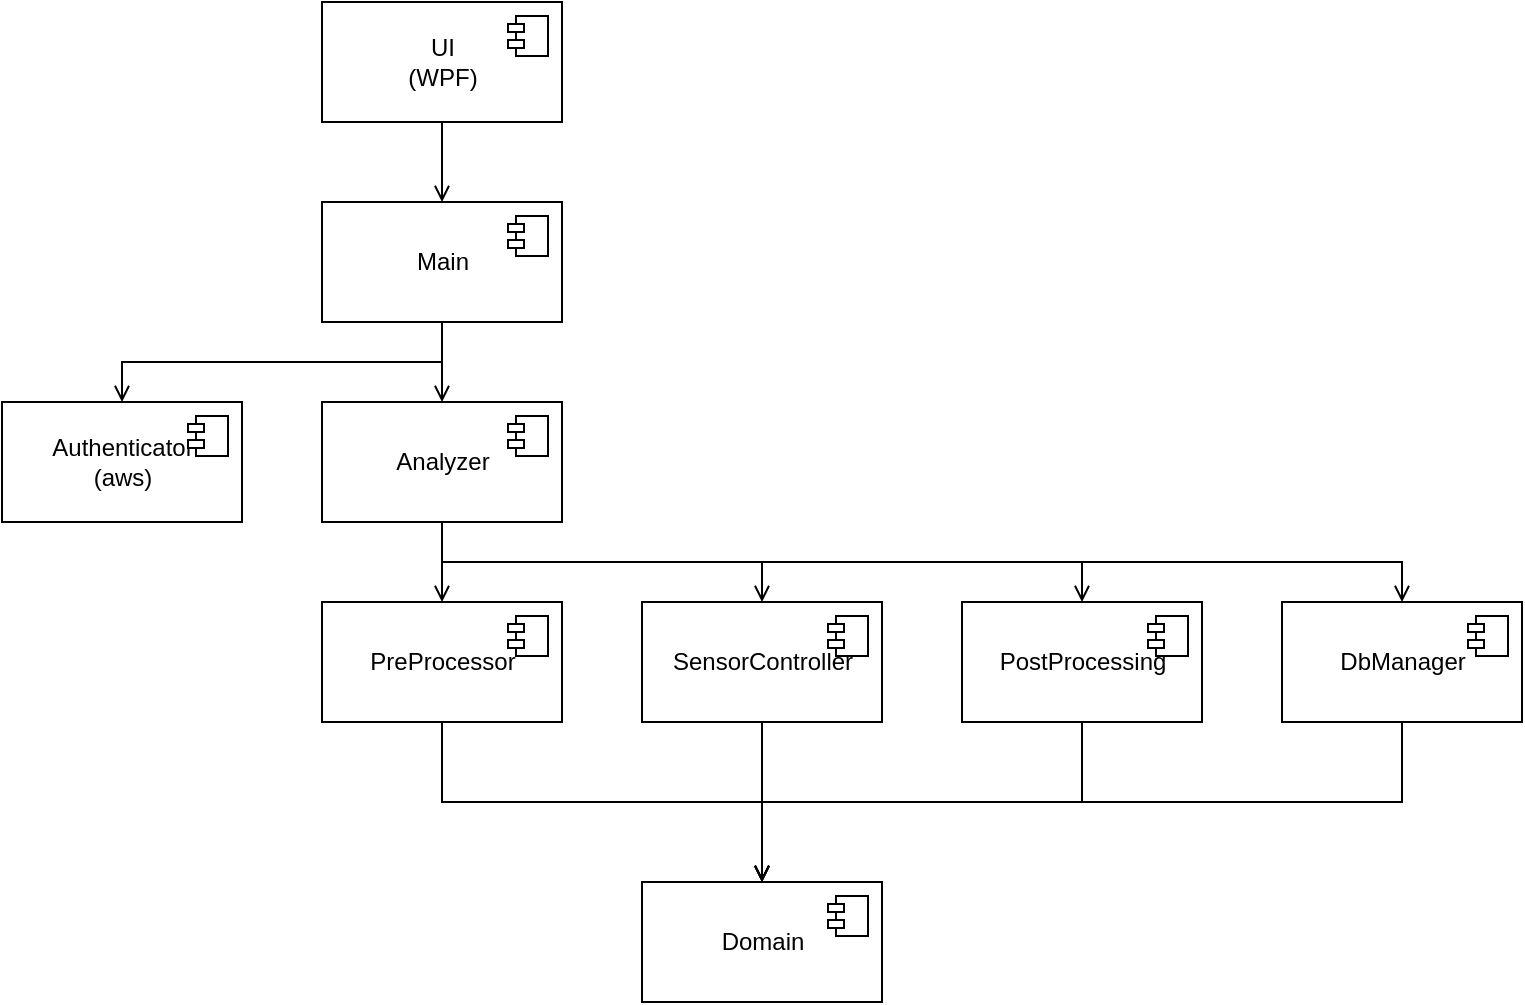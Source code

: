 <mxfile version="20.7.4" type="device"><diagram id="VPgSfZ41YNWCRvAjjhou" name="UML-Components"><mxGraphModel dx="2049" dy="2021" grid="1" gridSize="10" guides="1" tooltips="1" connect="1" arrows="1" fold="1" page="1" pageScale="1" pageWidth="1169" pageHeight="827" math="0" shadow="0"><root><mxCell id="0"/><mxCell id="1" parent="0"/><mxCell id="qett_lgKr8VNCH2X0w1S-33" style="edgeStyle=orthogonalEdgeStyle;rounded=0;orthogonalLoop=1;jettySize=auto;html=1;exitX=0.5;exitY=1;exitDx=0;exitDy=0;endArrow=open;endFill=0;" edge="1" parent="1" source="qett_lgKr8VNCH2X0w1S-1" target="qett_lgKr8VNCH2X0w1S-9"><mxGeometry relative="1" as="geometry"/></mxCell><mxCell id="qett_lgKr8VNCH2X0w1S-1" value="UI&lt;br&gt;(WPF)" style="html=1;dropTarget=0;" vertex="1" parent="1"><mxGeometry x="360" y="-660" width="120" height="60" as="geometry"/></mxCell><mxCell id="qett_lgKr8VNCH2X0w1S-2" value="" style="shape=module;jettyWidth=8;jettyHeight=4;" vertex="1" parent="qett_lgKr8VNCH2X0w1S-1"><mxGeometry x="1" width="20" height="20" relative="1" as="geometry"><mxPoint x="-27" y="7" as="offset"/></mxGeometry></mxCell><mxCell id="qett_lgKr8VNCH2X0w1S-3" value="Authenticator&lt;br&gt;(aws)" style="html=1;dropTarget=0;" vertex="1" parent="1"><mxGeometry x="200" y="-460" width="120" height="60" as="geometry"/></mxCell><mxCell id="qett_lgKr8VNCH2X0w1S-4" value="" style="shape=module;jettyWidth=8;jettyHeight=4;" vertex="1" parent="qett_lgKr8VNCH2X0w1S-3"><mxGeometry x="1" width="20" height="20" relative="1" as="geometry"><mxPoint x="-27" y="7" as="offset"/></mxGeometry></mxCell><mxCell id="qett_lgKr8VNCH2X0w1S-27" style="edgeStyle=orthogonalEdgeStyle;rounded=0;orthogonalLoop=1;jettySize=auto;html=1;exitX=0.5;exitY=1;exitDx=0;exitDy=0;endArrow=open;endFill=0;" edge="1" parent="1" source="qett_lgKr8VNCH2X0w1S-5" target="qett_lgKr8VNCH2X0w1S-11"><mxGeometry relative="1" as="geometry"><Array as="points"><mxPoint x="420" y="-260"/><mxPoint x="580" y="-260"/></Array></mxGeometry></mxCell><mxCell id="qett_lgKr8VNCH2X0w1S-5" value="PreProcessor" style="html=1;dropTarget=0;" vertex="1" parent="1"><mxGeometry x="360" y="-360" width="120" height="60" as="geometry"/></mxCell><mxCell id="qett_lgKr8VNCH2X0w1S-6" value="" style="shape=module;jettyWidth=8;jettyHeight=4;" vertex="1" parent="qett_lgKr8VNCH2X0w1S-5"><mxGeometry x="1" width="20" height="20" relative="1" as="geometry"><mxPoint x="-27" y="7" as="offset"/></mxGeometry></mxCell><mxCell id="qett_lgKr8VNCH2X0w1S-28" style="edgeStyle=orthogonalEdgeStyle;rounded=0;orthogonalLoop=1;jettySize=auto;html=1;exitX=0.5;exitY=1;exitDx=0;exitDy=0;endArrow=open;endFill=0;" edge="1" parent="1" source="qett_lgKr8VNCH2X0w1S-7" target="qett_lgKr8VNCH2X0w1S-11"><mxGeometry relative="1" as="geometry"/></mxCell><mxCell id="qett_lgKr8VNCH2X0w1S-7" value="SensorController" style="html=1;dropTarget=0;" vertex="1" parent="1"><mxGeometry x="520" y="-360" width="120" height="60" as="geometry"/></mxCell><mxCell id="qett_lgKr8VNCH2X0w1S-8" value="" style="shape=module;jettyWidth=8;jettyHeight=4;" vertex="1" parent="qett_lgKr8VNCH2X0w1S-7"><mxGeometry x="1" width="20" height="20" relative="1" as="geometry"><mxPoint x="-27" y="7" as="offset"/></mxGeometry></mxCell><mxCell id="qett_lgKr8VNCH2X0w1S-22" style="edgeStyle=orthogonalEdgeStyle;rounded=0;orthogonalLoop=1;jettySize=auto;html=1;exitX=0.5;exitY=1;exitDx=0;exitDy=0;entryX=0.5;entryY=0;entryDx=0;entryDy=0;endArrow=open;endFill=0;" edge="1" parent="1" source="qett_lgKr8VNCH2X0w1S-9" target="qett_lgKr8VNCH2X0w1S-13"><mxGeometry relative="1" as="geometry"/></mxCell><mxCell id="qett_lgKr8VNCH2X0w1S-32" style="edgeStyle=orthogonalEdgeStyle;rounded=0;orthogonalLoop=1;jettySize=auto;html=1;exitX=0.5;exitY=1;exitDx=0;exitDy=0;endArrow=open;endFill=0;" edge="1" parent="1" source="qett_lgKr8VNCH2X0w1S-9" target="qett_lgKr8VNCH2X0w1S-3"><mxGeometry relative="1" as="geometry"/></mxCell><mxCell id="qett_lgKr8VNCH2X0w1S-9" value="Main" style="html=1;dropTarget=0;" vertex="1" parent="1"><mxGeometry x="360" y="-560" width="120" height="60" as="geometry"/></mxCell><mxCell id="qett_lgKr8VNCH2X0w1S-10" value="" style="shape=module;jettyWidth=8;jettyHeight=4;" vertex="1" parent="qett_lgKr8VNCH2X0w1S-9"><mxGeometry x="1" width="20" height="20" relative="1" as="geometry"><mxPoint x="-27" y="7" as="offset"/></mxGeometry></mxCell><mxCell id="qett_lgKr8VNCH2X0w1S-11" value="Domain" style="html=1;dropTarget=0;" vertex="1" parent="1"><mxGeometry x="520" y="-220" width="120" height="60" as="geometry"/></mxCell><mxCell id="qett_lgKr8VNCH2X0w1S-12" value="" style="shape=module;jettyWidth=8;jettyHeight=4;" vertex="1" parent="qett_lgKr8VNCH2X0w1S-11"><mxGeometry x="1" width="20" height="20" relative="1" as="geometry"><mxPoint x="-27" y="7" as="offset"/></mxGeometry></mxCell><mxCell id="qett_lgKr8VNCH2X0w1S-23" style="edgeStyle=orthogonalEdgeStyle;rounded=0;orthogonalLoop=1;jettySize=auto;html=1;exitX=0.5;exitY=1;exitDx=0;exitDy=0;endArrow=open;endFill=0;" edge="1" parent="1" source="qett_lgKr8VNCH2X0w1S-13" target="qett_lgKr8VNCH2X0w1S-5"><mxGeometry relative="1" as="geometry"/></mxCell><mxCell id="qett_lgKr8VNCH2X0w1S-24" style="edgeStyle=orthogonalEdgeStyle;rounded=0;orthogonalLoop=1;jettySize=auto;html=1;exitX=0.5;exitY=1;exitDx=0;exitDy=0;endArrow=open;endFill=0;" edge="1" parent="1" source="qett_lgKr8VNCH2X0w1S-13" target="qett_lgKr8VNCH2X0w1S-7"><mxGeometry relative="1" as="geometry"><Array as="points"><mxPoint x="420" y="-380"/><mxPoint x="580" y="-380"/></Array></mxGeometry></mxCell><mxCell id="qett_lgKr8VNCH2X0w1S-25" style="edgeStyle=orthogonalEdgeStyle;rounded=0;orthogonalLoop=1;jettySize=auto;html=1;exitX=0.5;exitY=1;exitDx=0;exitDy=0;endArrow=open;endFill=0;" edge="1" parent="1" source="qett_lgKr8VNCH2X0w1S-13" target="qett_lgKr8VNCH2X0w1S-17"><mxGeometry relative="1" as="geometry"><Array as="points"><mxPoint x="420" y="-380"/><mxPoint x="740" y="-380"/></Array></mxGeometry></mxCell><mxCell id="qett_lgKr8VNCH2X0w1S-26" style="edgeStyle=orthogonalEdgeStyle;rounded=0;orthogonalLoop=1;jettySize=auto;html=1;exitX=0.5;exitY=1;exitDx=0;exitDy=0;endArrow=open;endFill=0;" edge="1" parent="1" source="qett_lgKr8VNCH2X0w1S-13" target="qett_lgKr8VNCH2X0w1S-15"><mxGeometry relative="1" as="geometry"><Array as="points"><mxPoint x="420" y="-380"/><mxPoint x="900" y="-380"/></Array></mxGeometry></mxCell><mxCell id="qett_lgKr8VNCH2X0w1S-13" value="Analyzer" style="html=1;dropTarget=0;" vertex="1" parent="1"><mxGeometry x="360" y="-460" width="120" height="60" as="geometry"/></mxCell><mxCell id="qett_lgKr8VNCH2X0w1S-14" value="" style="shape=module;jettyWidth=8;jettyHeight=4;" vertex="1" parent="qett_lgKr8VNCH2X0w1S-13"><mxGeometry x="1" width="20" height="20" relative="1" as="geometry"><mxPoint x="-27" y="7" as="offset"/></mxGeometry></mxCell><mxCell id="qett_lgKr8VNCH2X0w1S-30" style="edgeStyle=orthogonalEdgeStyle;rounded=0;orthogonalLoop=1;jettySize=auto;html=1;exitX=0.5;exitY=1;exitDx=0;exitDy=0;endArrow=open;endFill=0;" edge="1" parent="1" source="qett_lgKr8VNCH2X0w1S-15" target="qett_lgKr8VNCH2X0w1S-11"><mxGeometry relative="1" as="geometry"><Array as="points"><mxPoint x="900" y="-260"/><mxPoint x="580" y="-260"/></Array></mxGeometry></mxCell><mxCell id="qett_lgKr8VNCH2X0w1S-15" value="DbManager" style="html=1;dropTarget=0;" vertex="1" parent="1"><mxGeometry x="840" y="-360" width="120" height="60" as="geometry"/></mxCell><mxCell id="qett_lgKr8VNCH2X0w1S-16" value="" style="shape=module;jettyWidth=8;jettyHeight=4;" vertex="1" parent="qett_lgKr8VNCH2X0w1S-15"><mxGeometry x="1" width="20" height="20" relative="1" as="geometry"><mxPoint x="-27" y="7" as="offset"/></mxGeometry></mxCell><mxCell id="qett_lgKr8VNCH2X0w1S-29" style="edgeStyle=orthogonalEdgeStyle;rounded=0;orthogonalLoop=1;jettySize=auto;html=1;exitX=0.5;exitY=1;exitDx=0;exitDy=0;endArrow=open;endFill=0;" edge="1" parent="1" source="qett_lgKr8VNCH2X0w1S-17" target="qett_lgKr8VNCH2X0w1S-11"><mxGeometry relative="1" as="geometry"><Array as="points"><mxPoint x="740" y="-260"/><mxPoint x="580" y="-260"/></Array></mxGeometry></mxCell><mxCell id="qett_lgKr8VNCH2X0w1S-17" value="PostProcessing" style="html=1;dropTarget=0;" vertex="1" parent="1"><mxGeometry x="680" y="-360" width="120" height="60" as="geometry"/></mxCell><mxCell id="qett_lgKr8VNCH2X0w1S-18" value="" style="shape=module;jettyWidth=8;jettyHeight=4;" vertex="1" parent="qett_lgKr8VNCH2X0w1S-17"><mxGeometry x="1" width="20" height="20" relative="1" as="geometry"><mxPoint x="-27" y="7" as="offset"/></mxGeometry></mxCell></root></mxGraphModel></diagram></mxfile>